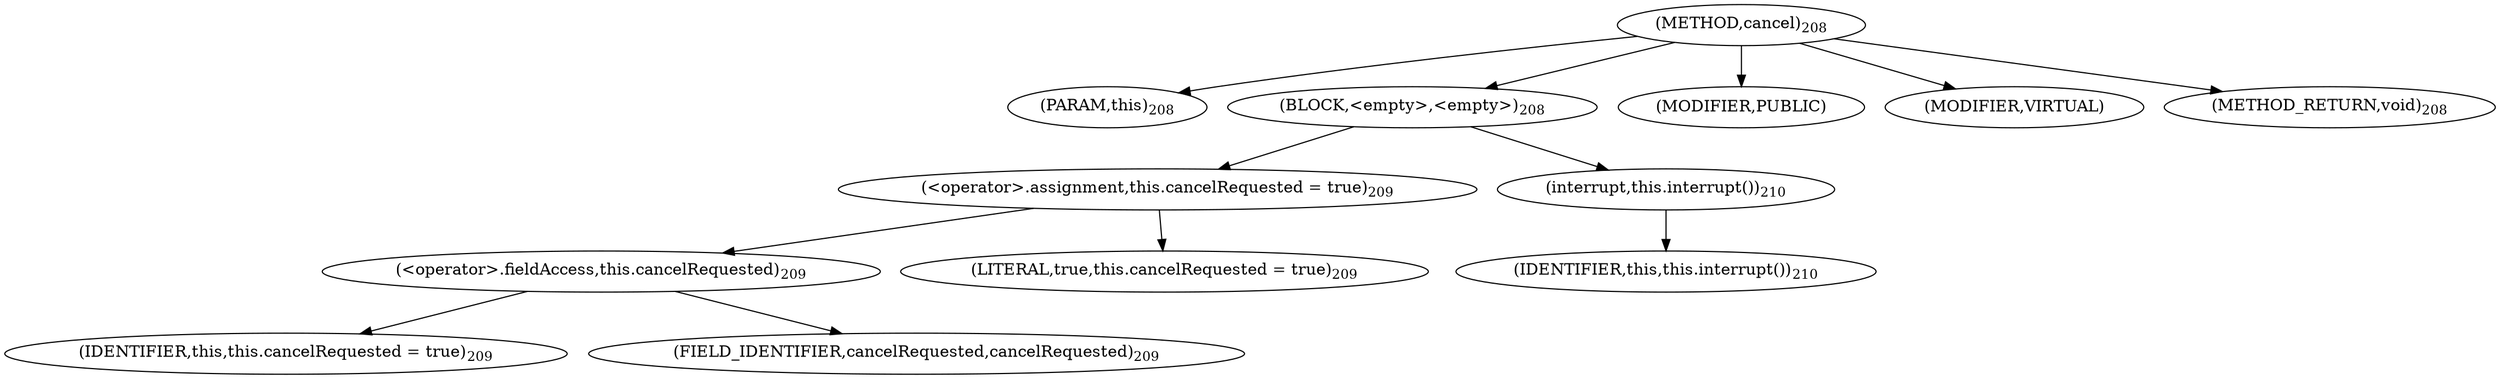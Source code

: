 digraph "cancel" {  
"477" [label = <(METHOD,cancel)<SUB>208</SUB>> ]
"26" [label = <(PARAM,this)<SUB>208</SUB>> ]
"478" [label = <(BLOCK,&lt;empty&gt;,&lt;empty&gt;)<SUB>208</SUB>> ]
"479" [label = <(&lt;operator&gt;.assignment,this.cancelRequested = true)<SUB>209</SUB>> ]
"480" [label = <(&lt;operator&gt;.fieldAccess,this.cancelRequested)<SUB>209</SUB>> ]
"481" [label = <(IDENTIFIER,this,this.cancelRequested = true)<SUB>209</SUB>> ]
"482" [label = <(FIELD_IDENTIFIER,cancelRequested,cancelRequested)<SUB>209</SUB>> ]
"483" [label = <(LITERAL,true,this.cancelRequested = true)<SUB>209</SUB>> ]
"484" [label = <(interrupt,this.interrupt())<SUB>210</SUB>> ]
"25" [label = <(IDENTIFIER,this,this.interrupt())<SUB>210</SUB>> ]
"485" [label = <(MODIFIER,PUBLIC)> ]
"486" [label = <(MODIFIER,VIRTUAL)> ]
"487" [label = <(METHOD_RETURN,void)<SUB>208</SUB>> ]
  "477" -> "26" 
  "477" -> "478" 
  "477" -> "485" 
  "477" -> "486" 
  "477" -> "487" 
  "478" -> "479" 
  "478" -> "484" 
  "479" -> "480" 
  "479" -> "483" 
  "480" -> "481" 
  "480" -> "482" 
  "484" -> "25" 
}
